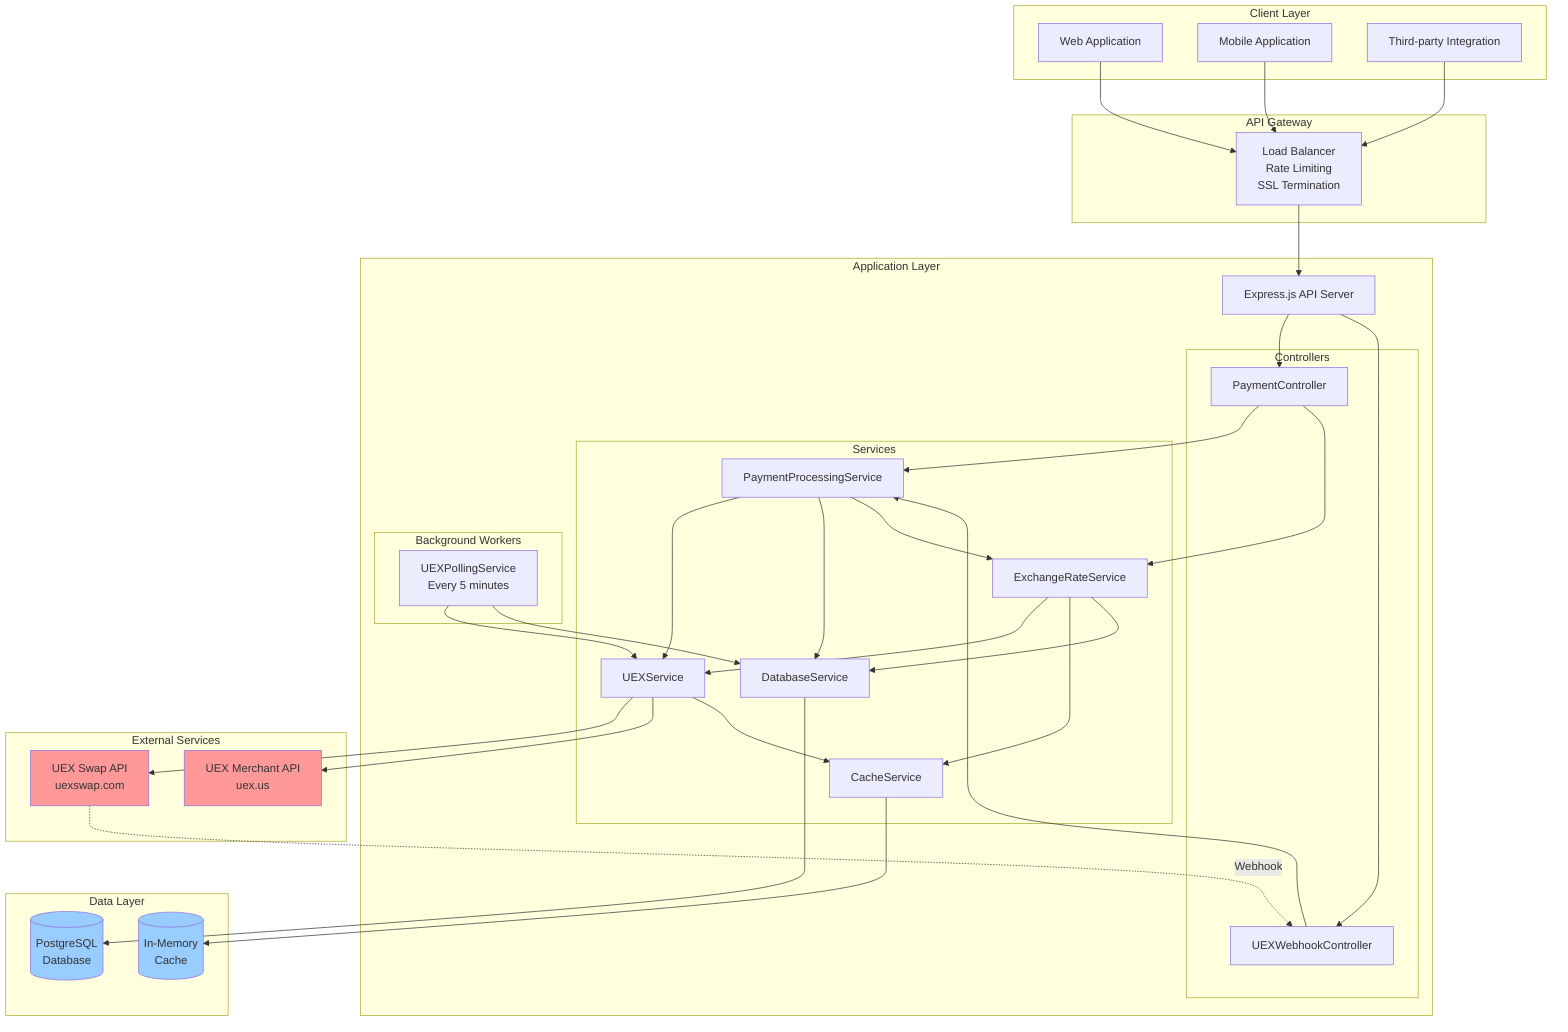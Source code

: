graph TB
    subgraph "Client Layer"
        WebApp[Web Application]
        MobileApp[Mobile Application]
        ThirdParty[Third-party Integration]
    end

    subgraph "API Gateway"
        LB[Load Balancer<br/>Rate Limiting<br/>SSL Termination]
    end

    subgraph "Application Layer"
        API[Express.js API Server]
        
        subgraph "Controllers"
            PC[PaymentController]
            WC[UEXWebhookController]
        end
        
        subgraph "Services"
            PPS[PaymentProcessingService]
            ERS[ExchangeRateService]
            UXS[UEXService]
            DBS[DatabaseService]
            CS[CacheService]
        end
        
        subgraph "Background Workers"
            POL[UEXPollingService<br/>Every 5 minutes]
        end
    end

    subgraph "External Services"
        UEX_SWAP[UEX Swap API<br/>uexswap.com]
        UEX_MERCHANT[UEX Merchant API<br/>uex.us]
    end

    subgraph "Data Layer"
        PG[(PostgreSQL<br/>Database)]
        CACHE[(In-Memory<br/>Cache)]
    end

    WebApp --> LB
    MobileApp --> LB
    ThirdParty --> LB
    
    LB --> API
    API --> PC
    API --> WC
    
    PC --> PPS
    PC --> ERS
    WC --> PPS
    
    PPS --> UXS
    PPS --> DBS
    PPS --> ERS
    
    ERS --> UXS
    ERS --> CS
    ERS --> DBS
    
    UXS --> UEX_SWAP
    UXS --> UEX_MERCHANT
    UXS --> CS
    
    POL --> UXS
    POL --> DBS
    
    DBS --> PG
    CS --> CACHE
    
    UEX_SWAP -.Webhook.-> WC

    style UEX_SWAP fill:#ff9999
    style UEX_MERCHANT fill:#ff9999
    style PG fill:#99ccff
    style CACHE fill:#99ccff